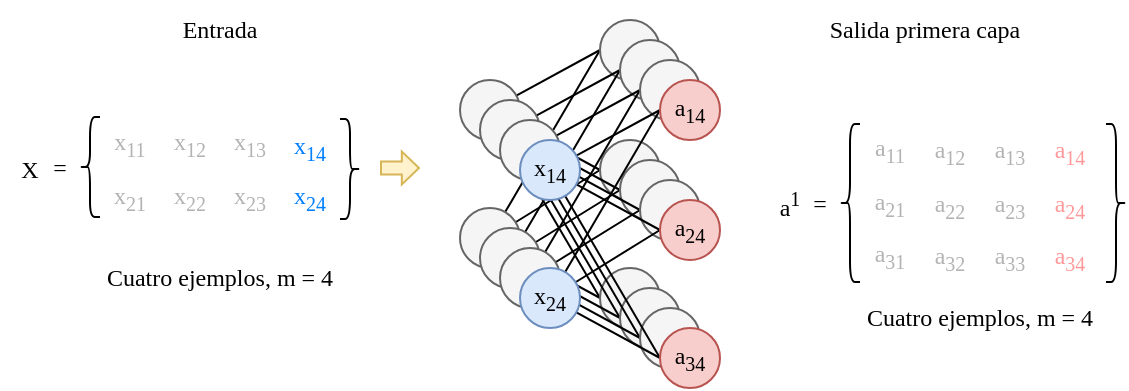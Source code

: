 <mxfile version="17.4.3"><diagram id="W5IDmV7KTANudIecoCQY" name="Page-1"><mxGraphModel dx="1808" dy="503" grid="1" gridSize="10" guides="1" tooltips="1" connect="1" arrows="1" fold="1" page="1" pageScale="1" pageWidth="827" pageHeight="1169" math="0" shadow="0"><root><mxCell id="0"/><mxCell id="1" parent="0"/><mxCell id="JaxdcS1C5jAvFmDM3AG9-72" style="rounded=0;orthogonalLoop=1;jettySize=auto;html=1;entryX=0;entryY=0.5;entryDx=0;entryDy=0;endArrow=none;endFill=0;" edge="1" parent="1" source="0Oudpx16BQOdn3Qg5jgl-2" target="JaxdcS1C5jAvFmDM3AG9-69"><mxGeometry relative="1" as="geometry"/></mxCell><mxCell id="JaxdcS1C5jAvFmDM3AG9-73" style="edgeStyle=none;rounded=0;orthogonalLoop=1;jettySize=auto;html=1;entryX=0;entryY=0.5;entryDx=0;entryDy=0;endArrow=none;endFill=0;" edge="1" parent="1" source="0Oudpx16BQOdn3Qg5jgl-2" target="JaxdcS1C5jAvFmDM3AG9-70"><mxGeometry relative="1" as="geometry"/></mxCell><mxCell id="JaxdcS1C5jAvFmDM3AG9-74" style="edgeStyle=none;rounded=0;orthogonalLoop=1;jettySize=auto;html=1;entryX=0;entryY=0.5;entryDx=0;entryDy=0;endArrow=none;endFill=0;" edge="1" parent="1" source="0Oudpx16BQOdn3Qg5jgl-2" target="JaxdcS1C5jAvFmDM3AG9-71"><mxGeometry relative="1" as="geometry"/></mxCell><mxCell id="0Oudpx16BQOdn3Qg5jgl-2" value="" style="ellipse;whiteSpace=wrap;html=1;aspect=fixed;fillColor=#f5f5f5;strokeColor=#666666;fontFamily=Lucida Console;fontColor=#333333;" parent="1" vertex="1"><mxGeometry x="210" y="336" width="30" height="30" as="geometry"/></mxCell><mxCell id="JaxdcS1C5jAvFmDM3AG9-75" style="edgeStyle=none;rounded=0;orthogonalLoop=1;jettySize=auto;html=1;entryX=0;entryY=0.5;entryDx=0;entryDy=0;endArrow=none;endFill=0;" edge="1" parent="1" source="0Oudpx16BQOdn3Qg5jgl-3" target="JaxdcS1C5jAvFmDM3AG9-69"><mxGeometry relative="1" as="geometry"/></mxCell><mxCell id="JaxdcS1C5jAvFmDM3AG9-76" style="edgeStyle=none;rounded=0;orthogonalLoop=1;jettySize=auto;html=1;entryX=0;entryY=0.5;entryDx=0;entryDy=0;endArrow=none;endFill=0;" edge="1" parent="1" source="0Oudpx16BQOdn3Qg5jgl-3" target="JaxdcS1C5jAvFmDM3AG9-70"><mxGeometry relative="1" as="geometry"/></mxCell><mxCell id="JaxdcS1C5jAvFmDM3AG9-77" style="edgeStyle=none;rounded=0;orthogonalLoop=1;jettySize=auto;html=1;entryX=0;entryY=0.5;entryDx=0;entryDy=0;endArrow=none;endFill=0;" edge="1" parent="1" source="0Oudpx16BQOdn3Qg5jgl-3" target="JaxdcS1C5jAvFmDM3AG9-71"><mxGeometry relative="1" as="geometry"/></mxCell><mxCell id="0Oudpx16BQOdn3Qg5jgl-3" value="" style="ellipse;whiteSpace=wrap;html=1;aspect=fixed;fillColor=#f5f5f5;strokeColor=#666666;fontFamily=Lucida Console;fontColor=#333333;" parent="1" vertex="1"><mxGeometry x="210" y="400" width="30" height="30" as="geometry"/></mxCell><mxCell id="0Oudpx16BQOdn3Qg5jgl-103" value="Entrada" style="text;html=1;strokeColor=none;fillColor=none;align=center;verticalAlign=middle;whiteSpace=wrap;rounded=0;fontFamily=Lucida Console;" parent="1" vertex="1"><mxGeometry x="60" y="296" width="60" height="30" as="geometry"/></mxCell><mxCell id="0Oudpx16BQOdn3Qg5jgl-104" value="" style="shape=flexArrow;endArrow=classic;html=1;rounded=0;fontFamily=Lucida Console;fillColor=#fff2cc;strokeColor=#d6b656;width=6.387;endSize=2.528;endWidth=9.011;" parent="1" edge="1"><mxGeometry width="50" height="50" relative="1" as="geometry"><mxPoint x="170" y="380" as="sourcePoint"/><mxPoint x="190" y="380" as="targetPoint"/></mxGeometry></mxCell><mxCell id="JaxdcS1C5jAvFmDM3AG9-69" value="" style="ellipse;whiteSpace=wrap;html=1;aspect=fixed;fillColor=#f5f5f5;strokeColor=#666666;fontFamily=Lucida Console;fontColor=#333333;" vertex="1" parent="1"><mxGeometry x="280" y="306" width="30" height="30" as="geometry"/></mxCell><mxCell id="JaxdcS1C5jAvFmDM3AG9-70" value="" style="ellipse;whiteSpace=wrap;html=1;aspect=fixed;fillColor=#f5f5f5;strokeColor=#666666;fontFamily=Lucida Console;fontColor=#333333;" vertex="1" parent="1"><mxGeometry x="280" y="366" width="30" height="30" as="geometry"/></mxCell><mxCell id="JaxdcS1C5jAvFmDM3AG9-71" value="" style="ellipse;whiteSpace=wrap;html=1;aspect=fixed;fillColor=#f5f5f5;strokeColor=#666666;fontFamily=Lucida Console;fontColor=#333333;" vertex="1" parent="1"><mxGeometry x="280" y="430" width="30" height="30" as="geometry"/></mxCell><mxCell id="JaxdcS1C5jAvFmDM3AG9-78" style="rounded=0;orthogonalLoop=1;jettySize=auto;html=1;entryX=0;entryY=0.5;entryDx=0;entryDy=0;endArrow=none;endFill=0;" edge="1" parent="1" source="JaxdcS1C5jAvFmDM3AG9-81" target="JaxdcS1C5jAvFmDM3AG9-86"><mxGeometry relative="1" as="geometry"/></mxCell><mxCell id="JaxdcS1C5jAvFmDM3AG9-79" style="edgeStyle=none;rounded=0;orthogonalLoop=1;jettySize=auto;html=1;entryX=0;entryY=0.5;entryDx=0;entryDy=0;endArrow=none;endFill=0;" edge="1" parent="1" source="JaxdcS1C5jAvFmDM3AG9-81" target="JaxdcS1C5jAvFmDM3AG9-87"><mxGeometry relative="1" as="geometry"/></mxCell><mxCell id="JaxdcS1C5jAvFmDM3AG9-80" style="edgeStyle=none;rounded=0;orthogonalLoop=1;jettySize=auto;html=1;entryX=0;entryY=0.5;entryDx=0;entryDy=0;endArrow=none;endFill=0;" edge="1" parent="1" source="JaxdcS1C5jAvFmDM3AG9-81" target="JaxdcS1C5jAvFmDM3AG9-88"><mxGeometry relative="1" as="geometry"/></mxCell><mxCell id="JaxdcS1C5jAvFmDM3AG9-81" value="" style="ellipse;whiteSpace=wrap;html=1;aspect=fixed;fillColor=#f5f5f5;strokeColor=#666666;fontFamily=Lucida Console;fontColor=#333333;" vertex="1" parent="1"><mxGeometry x="220" y="346" width="30" height="30" as="geometry"/></mxCell><mxCell id="JaxdcS1C5jAvFmDM3AG9-82" style="edgeStyle=none;rounded=0;orthogonalLoop=1;jettySize=auto;html=1;entryX=0;entryY=0.5;entryDx=0;entryDy=0;endArrow=none;endFill=0;" edge="1" parent="1" source="JaxdcS1C5jAvFmDM3AG9-85" target="JaxdcS1C5jAvFmDM3AG9-86"><mxGeometry relative="1" as="geometry"/></mxCell><mxCell id="JaxdcS1C5jAvFmDM3AG9-83" style="edgeStyle=none;rounded=0;orthogonalLoop=1;jettySize=auto;html=1;entryX=0;entryY=0.5;entryDx=0;entryDy=0;endArrow=none;endFill=0;" edge="1" parent="1" source="JaxdcS1C5jAvFmDM3AG9-85" target="JaxdcS1C5jAvFmDM3AG9-87"><mxGeometry relative="1" as="geometry"/></mxCell><mxCell id="JaxdcS1C5jAvFmDM3AG9-84" style="edgeStyle=none;rounded=0;orthogonalLoop=1;jettySize=auto;html=1;entryX=0;entryY=0.5;entryDx=0;entryDy=0;endArrow=none;endFill=0;" edge="1" parent="1" source="JaxdcS1C5jAvFmDM3AG9-85" target="JaxdcS1C5jAvFmDM3AG9-88"><mxGeometry relative="1" as="geometry"/></mxCell><mxCell id="JaxdcS1C5jAvFmDM3AG9-85" value="" style="ellipse;whiteSpace=wrap;html=1;aspect=fixed;fillColor=#f5f5f5;strokeColor=#666666;fontFamily=Lucida Console;fontColor=#333333;" vertex="1" parent="1"><mxGeometry x="220" y="410" width="30" height="30" as="geometry"/></mxCell><mxCell id="JaxdcS1C5jAvFmDM3AG9-86" value="" style="ellipse;whiteSpace=wrap;html=1;aspect=fixed;fillColor=#f5f5f5;strokeColor=#666666;fontFamily=Lucida Console;fontColor=#333333;" vertex="1" parent="1"><mxGeometry x="290" y="316" width="30" height="30" as="geometry"/></mxCell><mxCell id="JaxdcS1C5jAvFmDM3AG9-87" value="" style="ellipse;whiteSpace=wrap;html=1;aspect=fixed;fillColor=#f5f5f5;strokeColor=#666666;fontFamily=Lucida Console;fontColor=#333333;" vertex="1" parent="1"><mxGeometry x="290" y="376" width="30" height="30" as="geometry"/></mxCell><mxCell id="JaxdcS1C5jAvFmDM3AG9-88" value="" style="ellipse;whiteSpace=wrap;html=1;aspect=fixed;fillColor=#f5f5f5;strokeColor=#666666;fontFamily=Lucida Console;fontColor=#333333;" vertex="1" parent="1"><mxGeometry x="290" y="440" width="30" height="30" as="geometry"/></mxCell><mxCell id="JaxdcS1C5jAvFmDM3AG9-89" style="rounded=0;orthogonalLoop=1;jettySize=auto;html=1;entryX=0;entryY=0.5;entryDx=0;entryDy=0;endArrow=none;endFill=0;" edge="1" parent="1" source="JaxdcS1C5jAvFmDM3AG9-92" target="JaxdcS1C5jAvFmDM3AG9-97"><mxGeometry relative="1" as="geometry"/></mxCell><mxCell id="JaxdcS1C5jAvFmDM3AG9-90" style="edgeStyle=none;rounded=0;orthogonalLoop=1;jettySize=auto;html=1;entryX=0;entryY=0.5;entryDx=0;entryDy=0;endArrow=none;endFill=0;" edge="1" parent="1" source="JaxdcS1C5jAvFmDM3AG9-92" target="JaxdcS1C5jAvFmDM3AG9-98"><mxGeometry relative="1" as="geometry"/></mxCell><mxCell id="JaxdcS1C5jAvFmDM3AG9-91" style="edgeStyle=none;rounded=0;orthogonalLoop=1;jettySize=auto;html=1;entryX=0;entryY=0.5;entryDx=0;entryDy=0;endArrow=none;endFill=0;" edge="1" parent="1" source="JaxdcS1C5jAvFmDM3AG9-92" target="JaxdcS1C5jAvFmDM3AG9-99"><mxGeometry relative="1" as="geometry"/></mxCell><mxCell id="JaxdcS1C5jAvFmDM3AG9-92" value="" style="ellipse;whiteSpace=wrap;html=1;aspect=fixed;fillColor=#f5f5f5;strokeColor=#666666;fontFamily=Lucida Console;fontColor=#333333;" vertex="1" parent="1"><mxGeometry x="230" y="356" width="30" height="30" as="geometry"/></mxCell><mxCell id="JaxdcS1C5jAvFmDM3AG9-93" style="edgeStyle=none;rounded=0;orthogonalLoop=1;jettySize=auto;html=1;entryX=0;entryY=0.5;entryDx=0;entryDy=0;endArrow=none;endFill=0;" edge="1" parent="1" source="JaxdcS1C5jAvFmDM3AG9-96" target="JaxdcS1C5jAvFmDM3AG9-97"><mxGeometry relative="1" as="geometry"/></mxCell><mxCell id="JaxdcS1C5jAvFmDM3AG9-94" style="edgeStyle=none;rounded=0;orthogonalLoop=1;jettySize=auto;html=1;entryX=0;entryY=0.5;entryDx=0;entryDy=0;endArrow=none;endFill=0;" edge="1" parent="1" source="JaxdcS1C5jAvFmDM3AG9-96" target="JaxdcS1C5jAvFmDM3AG9-98"><mxGeometry relative="1" as="geometry"/></mxCell><mxCell id="JaxdcS1C5jAvFmDM3AG9-95" style="edgeStyle=none;rounded=0;orthogonalLoop=1;jettySize=auto;html=1;entryX=0;entryY=0.5;entryDx=0;entryDy=0;endArrow=none;endFill=0;" edge="1" parent="1" source="JaxdcS1C5jAvFmDM3AG9-96" target="JaxdcS1C5jAvFmDM3AG9-99"><mxGeometry relative="1" as="geometry"/></mxCell><mxCell id="JaxdcS1C5jAvFmDM3AG9-96" value="" style="ellipse;whiteSpace=wrap;html=1;aspect=fixed;fillColor=#f5f5f5;strokeColor=#666666;fontFamily=Lucida Console;fontColor=#333333;" vertex="1" parent="1"><mxGeometry x="230" y="420" width="30" height="30" as="geometry"/></mxCell><mxCell id="JaxdcS1C5jAvFmDM3AG9-97" value="" style="ellipse;whiteSpace=wrap;html=1;aspect=fixed;fillColor=#f5f5f5;strokeColor=#666666;fontFamily=Lucida Console;fontColor=#333333;" vertex="1" parent="1"><mxGeometry x="300" y="326" width="30" height="30" as="geometry"/></mxCell><mxCell id="JaxdcS1C5jAvFmDM3AG9-98" value="" style="ellipse;whiteSpace=wrap;html=1;aspect=fixed;fillColor=#f5f5f5;strokeColor=#666666;fontFamily=Lucida Console;fontColor=#333333;" vertex="1" parent="1"><mxGeometry x="300" y="386" width="30" height="30" as="geometry"/></mxCell><mxCell id="JaxdcS1C5jAvFmDM3AG9-99" value="" style="ellipse;whiteSpace=wrap;html=1;aspect=fixed;fillColor=#f5f5f5;strokeColor=#666666;fontFamily=Lucida Console;fontColor=#333333;" vertex="1" parent="1"><mxGeometry x="300" y="450" width="30" height="30" as="geometry"/></mxCell><mxCell id="JaxdcS1C5jAvFmDM3AG9-100" style="rounded=0;orthogonalLoop=1;jettySize=auto;html=1;entryX=0;entryY=0.5;entryDx=0;entryDy=0;endArrow=none;endFill=0;" edge="1" parent="1" source="JaxdcS1C5jAvFmDM3AG9-103" target="JaxdcS1C5jAvFmDM3AG9-108"><mxGeometry relative="1" as="geometry"/></mxCell><mxCell id="JaxdcS1C5jAvFmDM3AG9-101" style="edgeStyle=none;rounded=0;orthogonalLoop=1;jettySize=auto;html=1;entryX=0;entryY=0.5;entryDx=0;entryDy=0;endArrow=none;endFill=0;" edge="1" parent="1" source="JaxdcS1C5jAvFmDM3AG9-103" target="JaxdcS1C5jAvFmDM3AG9-109"><mxGeometry relative="1" as="geometry"/></mxCell><mxCell id="JaxdcS1C5jAvFmDM3AG9-102" style="edgeStyle=none;rounded=0;orthogonalLoop=1;jettySize=auto;html=1;entryX=0;entryY=0.5;entryDx=0;entryDy=0;endArrow=none;endFill=0;" edge="1" parent="1" source="JaxdcS1C5jAvFmDM3AG9-103" target="JaxdcS1C5jAvFmDM3AG9-110"><mxGeometry relative="1" as="geometry"/></mxCell><mxCell id="JaxdcS1C5jAvFmDM3AG9-103" value="x&lt;sub&gt;14&lt;/sub&gt;" style="ellipse;whiteSpace=wrap;html=1;aspect=fixed;fillColor=#dae8fc;strokeColor=#6c8ebf;fontFamily=Lucida Console;" vertex="1" parent="1"><mxGeometry x="240" y="366" width="30" height="30" as="geometry"/></mxCell><mxCell id="JaxdcS1C5jAvFmDM3AG9-104" style="edgeStyle=none;rounded=0;orthogonalLoop=1;jettySize=auto;html=1;entryX=0;entryY=0.5;entryDx=0;entryDy=0;endArrow=none;endFill=0;" edge="1" parent="1" source="JaxdcS1C5jAvFmDM3AG9-107" target="JaxdcS1C5jAvFmDM3AG9-108"><mxGeometry relative="1" as="geometry"/></mxCell><mxCell id="JaxdcS1C5jAvFmDM3AG9-105" style="edgeStyle=none;rounded=0;orthogonalLoop=1;jettySize=auto;html=1;entryX=0;entryY=0.5;entryDx=0;entryDy=0;endArrow=none;endFill=0;" edge="1" parent="1" source="JaxdcS1C5jAvFmDM3AG9-107" target="JaxdcS1C5jAvFmDM3AG9-109"><mxGeometry relative="1" as="geometry"/></mxCell><mxCell id="JaxdcS1C5jAvFmDM3AG9-106" style="edgeStyle=none;rounded=0;orthogonalLoop=1;jettySize=auto;html=1;entryX=0;entryY=0.5;entryDx=0;entryDy=0;endArrow=none;endFill=0;" edge="1" parent="1" source="JaxdcS1C5jAvFmDM3AG9-107" target="JaxdcS1C5jAvFmDM3AG9-110"><mxGeometry relative="1" as="geometry"/></mxCell><mxCell id="JaxdcS1C5jAvFmDM3AG9-107" value="x&lt;sub&gt;24&lt;/sub&gt;" style="ellipse;whiteSpace=wrap;html=1;aspect=fixed;fillColor=#dae8fc;strokeColor=#6c8ebf;fontFamily=Lucida Console;" vertex="1" parent="1"><mxGeometry x="240" y="430" width="30" height="30" as="geometry"/></mxCell><mxCell id="JaxdcS1C5jAvFmDM3AG9-108" value="a&lt;sub&gt;14&lt;/sub&gt;" style="ellipse;whiteSpace=wrap;html=1;aspect=fixed;fillColor=#f8cecc;strokeColor=#b85450;fontFamily=Lucida Console;" vertex="1" parent="1"><mxGeometry x="310" y="336" width="30" height="30" as="geometry"/></mxCell><mxCell id="JaxdcS1C5jAvFmDM3AG9-109" value="a&lt;sub&gt;24&lt;/sub&gt;" style="ellipse;whiteSpace=wrap;html=1;aspect=fixed;fillColor=#f8cecc;strokeColor=#b85450;fontFamily=Lucida Console;" vertex="1" parent="1"><mxGeometry x="310" y="396" width="30" height="30" as="geometry"/></mxCell><mxCell id="JaxdcS1C5jAvFmDM3AG9-110" value="a&lt;sub&gt;34&lt;/sub&gt;" style="ellipse;whiteSpace=wrap;html=1;aspect=fixed;fillColor=#f8cecc;strokeColor=#b85450;fontFamily=Lucida Console;" vertex="1" parent="1"><mxGeometry x="310" y="460" width="30" height="30" as="geometry"/></mxCell><mxCell id="JaxdcS1C5jAvFmDM3AG9-111" value="X" style="text;html=1;strokeColor=none;fillColor=none;align=center;verticalAlign=middle;whiteSpace=wrap;rounded=0;fontFamily=Lucida Console;" vertex="1" parent="1"><mxGeometry x="-20" y="365.5" width="30" height="30" as="geometry"/></mxCell><mxCell id="JaxdcS1C5jAvFmDM3AG9-112" value="x&lt;sub&gt;11&lt;/sub&gt;" style="text;html=1;strokeColor=none;fillColor=none;align=center;verticalAlign=middle;whiteSpace=wrap;rounded=0;fontFamily=Lucida Console;fontColor=#B3B3B3;" vertex="1" parent="1"><mxGeometry x="30" y="352.5" width="30" height="30" as="geometry"/></mxCell><mxCell id="JaxdcS1C5jAvFmDM3AG9-113" value="x&lt;sub&gt;21&lt;/sub&gt;" style="text;html=1;strokeColor=none;fillColor=none;align=center;verticalAlign=middle;whiteSpace=wrap;rounded=0;fontFamily=Lucida Console;fontColor=#B3B3B3;" vertex="1" parent="1"><mxGeometry x="30" y="379.5" width="30" height="30" as="geometry"/></mxCell><mxCell id="JaxdcS1C5jAvFmDM3AG9-127" value="" style="shape=curlyBracket;whiteSpace=wrap;html=1;rounded=1;" vertex="1" parent="1"><mxGeometry x="20" y="354.5" width="10" height="50" as="geometry"/></mxCell><mxCell id="JaxdcS1C5jAvFmDM3AG9-128" value="" style="shape=curlyBracket;whiteSpace=wrap;html=1;rounded=1;rotation=-180;" vertex="1" parent="1"><mxGeometry x="150" y="355.5" width="10" height="50" as="geometry"/></mxCell><mxCell id="JaxdcS1C5jAvFmDM3AG9-129" value="x&lt;sub&gt;12&lt;/sub&gt;" style="text;html=1;strokeColor=none;fillColor=none;align=center;verticalAlign=middle;whiteSpace=wrap;rounded=0;fontFamily=Lucida Console;fontColor=#B3B3B3;" vertex="1" parent="1"><mxGeometry x="60" y="352.5" width="30" height="30" as="geometry"/></mxCell><mxCell id="JaxdcS1C5jAvFmDM3AG9-130" value="x&lt;sub&gt;22&lt;/sub&gt;" style="text;html=1;strokeColor=none;fillColor=none;align=center;verticalAlign=middle;whiteSpace=wrap;rounded=0;fontFamily=Lucida Console;fontColor=#B3B3B3;" vertex="1" parent="1"><mxGeometry x="60" y="379.5" width="30" height="30" as="geometry"/></mxCell><mxCell id="JaxdcS1C5jAvFmDM3AG9-131" value="x&lt;sub&gt;23&lt;/sub&gt;" style="text;html=1;strokeColor=none;fillColor=none;align=center;verticalAlign=middle;whiteSpace=wrap;rounded=0;fontFamily=Lucida Console;fontColor=#B3B3B3;" vertex="1" parent="1"><mxGeometry x="90" y="379.5" width="30" height="30" as="geometry"/></mxCell><mxCell id="JaxdcS1C5jAvFmDM3AG9-132" value="x&lt;sub&gt;24&lt;/sub&gt;" style="text;html=1;strokeColor=none;fillColor=none;align=center;verticalAlign=middle;whiteSpace=wrap;rounded=0;fontFamily=Lucida Console;fontColor=#007FFF;" vertex="1" parent="1"><mxGeometry x="120" y="379.5" width="30" height="30" as="geometry"/></mxCell><mxCell id="JaxdcS1C5jAvFmDM3AG9-133" value="x&lt;sub&gt;13&lt;/sub&gt;" style="text;html=1;strokeColor=none;fillColor=none;align=center;verticalAlign=middle;whiteSpace=wrap;rounded=0;fontFamily=Lucida Console;fontColor=#B3B3B3;" vertex="1" parent="1"><mxGeometry x="90" y="352.5" width="30" height="30" as="geometry"/></mxCell><mxCell id="JaxdcS1C5jAvFmDM3AG9-134" value="x&lt;sub&gt;14&lt;/sub&gt;" style="text;html=1;strokeColor=none;fillColor=none;align=center;verticalAlign=middle;whiteSpace=wrap;rounded=0;fontFamily=Lucida Console;fontColor=#007FFF;" vertex="1" parent="1"><mxGeometry x="120" y="354.5" width="30" height="30" as="geometry"/></mxCell><mxCell id="JaxdcS1C5jAvFmDM3AG9-135" value="=" style="text;html=1;strokeColor=none;fillColor=none;align=center;verticalAlign=middle;whiteSpace=wrap;rounded=0;fontFamily=Lucida Console;" vertex="1" parent="1"><mxGeometry y="364.5" width="20" height="30" as="geometry"/></mxCell><mxCell id="JaxdcS1C5jAvFmDM3AG9-137" value="a&lt;sub&gt;11&lt;/sub&gt;" style="text;html=1;strokeColor=none;fillColor=none;align=center;verticalAlign=middle;whiteSpace=wrap;rounded=0;fontFamily=Lucida Console;fontColor=#B3B3B3;" vertex="1" parent="1"><mxGeometry x="410" y="356" width="30" height="30" as="geometry"/></mxCell><mxCell id="JaxdcS1C5jAvFmDM3AG9-138" value="a&lt;sub&gt;21&lt;/sub&gt;" style="text;html=1;strokeColor=none;fillColor=none;align=center;verticalAlign=middle;whiteSpace=wrap;rounded=0;fontFamily=Lucida Console;fontColor=#B3B3B3;" vertex="1" parent="1"><mxGeometry x="410" y="383" width="30" height="30" as="geometry"/></mxCell><mxCell id="JaxdcS1C5jAvFmDM3AG9-139" value="" style="shape=curlyBracket;whiteSpace=wrap;html=1;rounded=1;" vertex="1" parent="1"><mxGeometry x="400" y="358" width="10" height="79" as="geometry"/></mxCell><mxCell id="JaxdcS1C5jAvFmDM3AG9-147" value="=" style="text;html=1;strokeColor=none;fillColor=none;align=center;verticalAlign=middle;whiteSpace=wrap;rounded=0;fontFamily=Lucida Console;" vertex="1" parent="1"><mxGeometry x="380" y="382.5" width="20" height="30" as="geometry"/></mxCell><mxCell id="JaxdcS1C5jAvFmDM3AG9-148" value="a&lt;sub&gt;31&lt;/sub&gt;" style="text;html=1;strokeColor=none;fillColor=none;align=center;verticalAlign=middle;whiteSpace=wrap;rounded=0;fontFamily=Lucida Console;fontColor=#B3B3B3;" vertex="1" parent="1"><mxGeometry x="410" y="409" width="30" height="30" as="geometry"/></mxCell><mxCell id="JaxdcS1C5jAvFmDM3AG9-155" value="a&lt;sub&gt;12&lt;/sub&gt;" style="text;html=1;strokeColor=none;fillColor=none;align=center;verticalAlign=middle;whiteSpace=wrap;rounded=0;fontFamily=Lucida Console;fontColor=#B3B3B3;" vertex="1" parent="1"><mxGeometry x="440" y="356.5" width="30" height="30" as="geometry"/></mxCell><mxCell id="JaxdcS1C5jAvFmDM3AG9-156" value="a&lt;sub&gt;22&lt;/sub&gt;" style="text;html=1;strokeColor=none;fillColor=none;align=center;verticalAlign=middle;whiteSpace=wrap;rounded=0;fontFamily=Lucida Console;fontColor=#B3B3B3;" vertex="1" parent="1"><mxGeometry x="440" y="383.5" width="30" height="30" as="geometry"/></mxCell><mxCell id="JaxdcS1C5jAvFmDM3AG9-157" value="a&lt;sub&gt;32&lt;/sub&gt;" style="text;html=1;strokeColor=none;fillColor=none;align=center;verticalAlign=middle;whiteSpace=wrap;rounded=0;fontFamily=Lucida Console;fontColor=#B3B3B3;" vertex="1" parent="1"><mxGeometry x="440" y="409.5" width="30" height="30" as="geometry"/></mxCell><mxCell id="JaxdcS1C5jAvFmDM3AG9-158" value="a&lt;sub&gt;13&lt;/sub&gt;" style="text;html=1;strokeColor=none;fillColor=none;align=center;verticalAlign=middle;whiteSpace=wrap;rounded=0;fontFamily=Lucida Console;fontColor=#B3B3B3;" vertex="1" parent="1"><mxGeometry x="470" y="357" width="30" height="30" as="geometry"/></mxCell><mxCell id="JaxdcS1C5jAvFmDM3AG9-159" value="a&lt;sub&gt;23&lt;/sub&gt;" style="text;html=1;strokeColor=none;fillColor=none;align=center;verticalAlign=middle;whiteSpace=wrap;rounded=0;fontFamily=Lucida Console;fontColor=#B3B3B3;" vertex="1" parent="1"><mxGeometry x="470" y="384" width="30" height="30" as="geometry"/></mxCell><mxCell id="JaxdcS1C5jAvFmDM3AG9-160" value="a&lt;sub&gt;33&lt;/sub&gt;" style="text;html=1;strokeColor=none;fillColor=none;align=center;verticalAlign=middle;whiteSpace=wrap;rounded=0;fontFamily=Lucida Console;fontColor=#B3B3B3;" vertex="1" parent="1"><mxGeometry x="470" y="410" width="30" height="30" as="geometry"/></mxCell><mxCell id="JaxdcS1C5jAvFmDM3AG9-161" value="" style="shape=curlyBracket;whiteSpace=wrap;html=1;rounded=1;rotation=-180;" vertex="1" parent="1"><mxGeometry x="533" y="358" width="10" height="79" as="geometry"/></mxCell><mxCell id="JaxdcS1C5jAvFmDM3AG9-162" value="a&lt;sub&gt;14&lt;/sub&gt;" style="text;html=1;strokeColor=none;fillColor=none;align=center;verticalAlign=middle;whiteSpace=wrap;rounded=0;fontFamily=Lucida Console;fontColor=#FF9999;" vertex="1" parent="1"><mxGeometry x="500" y="356.5" width="30" height="30" as="geometry"/></mxCell><mxCell id="JaxdcS1C5jAvFmDM3AG9-163" value="a&lt;sub&gt;24&lt;/sub&gt;" style="text;html=1;strokeColor=none;fillColor=none;align=center;verticalAlign=middle;whiteSpace=wrap;rounded=0;fontFamily=Lucida Console;fontColor=#FF9999;" vertex="1" parent="1"><mxGeometry x="500" y="383.5" width="30" height="30" as="geometry"/></mxCell><mxCell id="JaxdcS1C5jAvFmDM3AG9-164" value="a&lt;sub&gt;34&lt;/sub&gt;" style="text;html=1;strokeColor=none;fillColor=none;align=center;verticalAlign=middle;whiteSpace=wrap;rounded=0;fontFamily=Lucida Console;fontColor=#FF9999;" vertex="1" parent="1"><mxGeometry x="500" y="409.5" width="30" height="30" as="geometry"/></mxCell><mxCell id="JaxdcS1C5jAvFmDM3AG9-165" value="a&lt;sup&gt;1&lt;/sup&gt;" style="text;html=1;strokeColor=none;fillColor=none;align=center;verticalAlign=middle;whiteSpace=wrap;rounded=0;fontFamily=Lucida Console;" vertex="1" parent="1"><mxGeometry x="360" y="382.5" width="30" height="30" as="geometry"/></mxCell><mxCell id="JaxdcS1C5jAvFmDM3AG9-166" value="Salida primera capa" style="text;html=1;strokeColor=none;fillColor=none;align=center;verticalAlign=middle;whiteSpace=wrap;rounded=0;fontFamily=Lucida Console;" vertex="1" parent="1"><mxGeometry x="380" y="296" width="125" height="30" as="geometry"/></mxCell><mxCell id="JaxdcS1C5jAvFmDM3AG9-168" value="Cuatro ejemplos, m = 4" style="text;html=1;strokeColor=none;fillColor=none;align=center;verticalAlign=middle;whiteSpace=wrap;rounded=0;fontFamily=Lucida Console;fontColor=#000000;" vertex="1" parent="1"><mxGeometry x="20" y="420" width="140" height="30" as="geometry"/></mxCell><mxCell id="JaxdcS1C5jAvFmDM3AG9-169" value="Cuatro ejemplos, m = 4" style="text;html=1;strokeColor=none;fillColor=none;align=center;verticalAlign=middle;whiteSpace=wrap;rounded=0;fontFamily=Lucida Console;fontColor=#000000;" vertex="1" parent="1"><mxGeometry x="400" y="440" width="140" height="30" as="geometry"/></mxCell></root></mxGraphModel></diagram></mxfile>